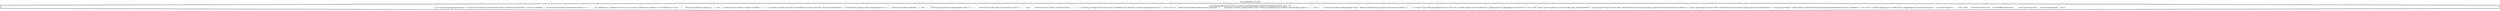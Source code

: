 digraph cfg {
  label="xss_index.php_114_dep";
  labelloc=t;
  n1 [shape=doubleoctagon, label="/Users/peddy/git/unitn/security_testing_project/fixed/php/schoolmate/ManageStudents.php : 52\nLit: <script language='JavaScript'>  // Function to make sure the student wants to delete the student(s) //  function validate()  {   if( document.students.selectstudent.value > 0 )   {	var confirmed = confirm(\"Are you sure you want to delete this student?\");	if( confirmed == true )	{	 document.students.submit();	}   }   else   {	alert('You must select a student to delete.');   }  }  // Function to make sure only one checkbox has been selected //  function checkboxes()  {   if( document.students.selectstudent.value == 1 )   {	document.students.submit();   }   else   {	if( document.students.selectstudent.value > 1 )	{	 alert('You can only edit one student at a time.');	}	else	{	 alert('You must select a student to edit.');	}   }  }  // Function to keep track of how many checkboxes are checked //  function updateboxes(row)  {   row = row + 2;   if(document.students.elements[row].checked)   {	document.students.selectstudent.value = Math.round(document.students.selectstudent.value) + 1;   }   else   {	document.students.selectstudent.value = Math.round(document.students.selectstudent.value) - 1;   }  } </script> <h1>Manage Students</h1> <br><br> <table align='center' width='425' cellspacing='0' cellpadding='0' border='0'> <tr> <td> <form name='students' action='./index.php' method='POST'>  <input type='button' value='Add' onClick='document.students.page2.value=20;document.students.submit();'>  <input type='button' value='Edit' onClick='document.students.page2.value=21;checkboxes();'>  <input type='button' value='Delete' onClick='document.students.deletestudent.value=1;validate();'>  <br><br>  <table cellspacing='0' width='425' cellpadding='8' class='dynamiclist'>   <tr class='header'>	<td>&nbsp;</td>	<th>First Name</th>	<th>Middle Initial</th>	<th>Last Name</th>	<th>Username</th>   </tr>\n"];
}
